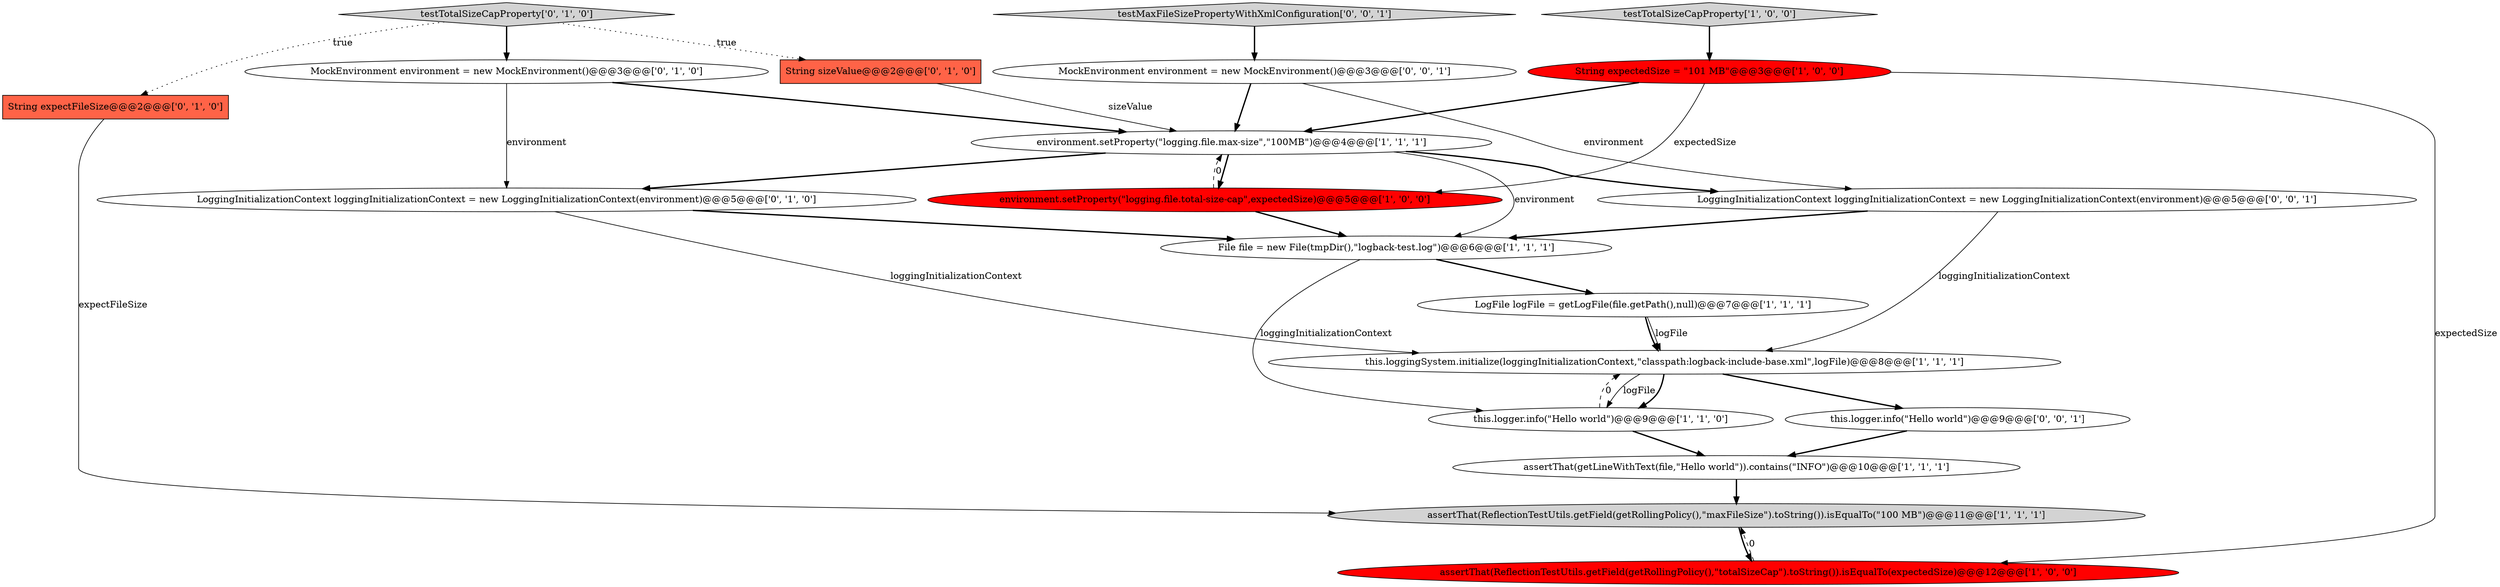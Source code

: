 digraph {
9 [style = filled, label = "assertThat(getLineWithText(file,\"Hello world\")).contains(\"INFO\")@@@10@@@['1', '1', '1']", fillcolor = white, shape = ellipse image = "AAA0AAABBB1BBB"];
2 [style = filled, label = "environment.setProperty(\"logging.file.max-size\",\"100MB\")@@@4@@@['1', '1', '1']", fillcolor = white, shape = ellipse image = "AAA0AAABBB1BBB"];
11 [style = filled, label = "String sizeValue@@@2@@@['0', '1', '0']", fillcolor = tomato, shape = box image = "AAA0AAABBB2BBB"];
6 [style = filled, label = "String expectedSize = \"101 MB\"@@@3@@@['1', '0', '0']", fillcolor = red, shape = ellipse image = "AAA1AAABBB1BBB"];
12 [style = filled, label = "MockEnvironment environment = new MockEnvironment()@@@3@@@['0', '1', '0']", fillcolor = white, shape = ellipse image = "AAA0AAABBB2BBB"];
0 [style = filled, label = "File file = new File(tmpDir(),\"logback-test.log\")@@@6@@@['1', '1', '1']", fillcolor = white, shape = ellipse image = "AAA0AAABBB1BBB"];
15 [style = filled, label = "testTotalSizeCapProperty['0', '1', '0']", fillcolor = lightgray, shape = diamond image = "AAA0AAABBB2BBB"];
16 [style = filled, label = "testMaxFileSizePropertyWithXmlConfiguration['0', '0', '1']", fillcolor = lightgray, shape = diamond image = "AAA0AAABBB3BBB"];
18 [style = filled, label = "this.logger.info(\"Hello world\")@@@9@@@['0', '0', '1']", fillcolor = white, shape = ellipse image = "AAA0AAABBB3BBB"];
13 [style = filled, label = "LoggingInitializationContext loggingInitializationContext = new LoggingInitializationContext(environment)@@@5@@@['0', '1', '0']", fillcolor = white, shape = ellipse image = "AAA0AAABBB2BBB"];
8 [style = filled, label = "LogFile logFile = getLogFile(file.getPath(),null)@@@7@@@['1', '1', '1']", fillcolor = white, shape = ellipse image = "AAA0AAABBB1BBB"];
1 [style = filled, label = "assertThat(ReflectionTestUtils.getField(getRollingPolicy(),\"maxFileSize\").toString()).isEqualTo(\"100 MB\")@@@11@@@['1', '1', '1']", fillcolor = lightgray, shape = ellipse image = "AAA0AAABBB1BBB"];
10 [style = filled, label = "testTotalSizeCapProperty['1', '0', '0']", fillcolor = lightgray, shape = diamond image = "AAA0AAABBB1BBB"];
7 [style = filled, label = "this.loggingSystem.initialize(loggingInitializationContext,\"classpath:logback-include-base.xml\",logFile)@@@8@@@['1', '1', '1']", fillcolor = white, shape = ellipse image = "AAA0AAABBB1BBB"];
17 [style = filled, label = "LoggingInitializationContext loggingInitializationContext = new LoggingInitializationContext(environment)@@@5@@@['0', '0', '1']", fillcolor = white, shape = ellipse image = "AAA0AAABBB3BBB"];
3 [style = filled, label = "environment.setProperty(\"logging.file.total-size-cap\",expectedSize)@@@5@@@['1', '0', '0']", fillcolor = red, shape = ellipse image = "AAA1AAABBB1BBB"];
14 [style = filled, label = "String expectFileSize@@@2@@@['0', '1', '0']", fillcolor = tomato, shape = box image = "AAA1AAABBB2BBB"];
19 [style = filled, label = "MockEnvironment environment = new MockEnvironment()@@@3@@@['0', '0', '1']", fillcolor = white, shape = ellipse image = "AAA0AAABBB3BBB"];
4 [style = filled, label = "assertThat(ReflectionTestUtils.getField(getRollingPolicy(),\"totalSizeCap\").toString()).isEqualTo(expectedSize)@@@12@@@['1', '0', '0']", fillcolor = red, shape = ellipse image = "AAA1AAABBB1BBB"];
5 [style = filled, label = "this.logger.info(\"Hello world\")@@@9@@@['1', '1', '0']", fillcolor = white, shape = ellipse image = "AAA0AAABBB1BBB"];
2->17 [style = bold, label=""];
4->1 [style = dashed, label="0"];
1->4 [style = bold, label=""];
3->2 [style = dashed, label="0"];
5->9 [style = bold, label=""];
19->17 [style = solid, label="environment"];
12->13 [style = solid, label="environment"];
7->5 [style = solid, label="logFile"];
6->4 [style = solid, label="expectedSize"];
2->3 [style = bold, label=""];
6->3 [style = solid, label="expectedSize"];
19->2 [style = bold, label=""];
15->14 [style = dotted, label="true"];
16->19 [style = bold, label=""];
10->6 [style = bold, label=""];
11->2 [style = solid, label="sizeValue"];
3->0 [style = bold, label=""];
8->7 [style = bold, label=""];
8->7 [style = solid, label="logFile"];
2->13 [style = bold, label=""];
6->2 [style = bold, label=""];
12->2 [style = bold, label=""];
7->5 [style = bold, label=""];
17->0 [style = bold, label=""];
0->8 [style = bold, label=""];
18->9 [style = bold, label=""];
15->11 [style = dotted, label="true"];
7->18 [style = bold, label=""];
0->5 [style = solid, label="loggingInitializationContext"];
15->12 [style = bold, label=""];
2->0 [style = solid, label="environment"];
5->7 [style = dashed, label="0"];
9->1 [style = bold, label=""];
17->7 [style = solid, label="loggingInitializationContext"];
13->7 [style = solid, label="loggingInitializationContext"];
14->1 [style = solid, label="expectFileSize"];
13->0 [style = bold, label=""];
}
